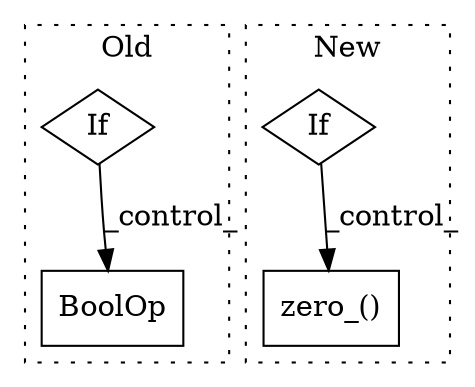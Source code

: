 digraph G {
subgraph cluster0 {
1 [label="If" a="96" s="12787" l="3" shape="diamond"];
4 [label="BoolOp" a="72" s="13628" l="113" shape="box"];
label = "Old";
style="dotted";
}
subgraph cluster1 {
2 [label="zero_()" a="75" s="6456" l="28" shape="box"];
3 [label="If" a="96" s="6362" l="3" shape="diamond"];
label = "New";
style="dotted";
}
1 -> 4 [label="_control_"];
3 -> 2 [label="_control_"];
}